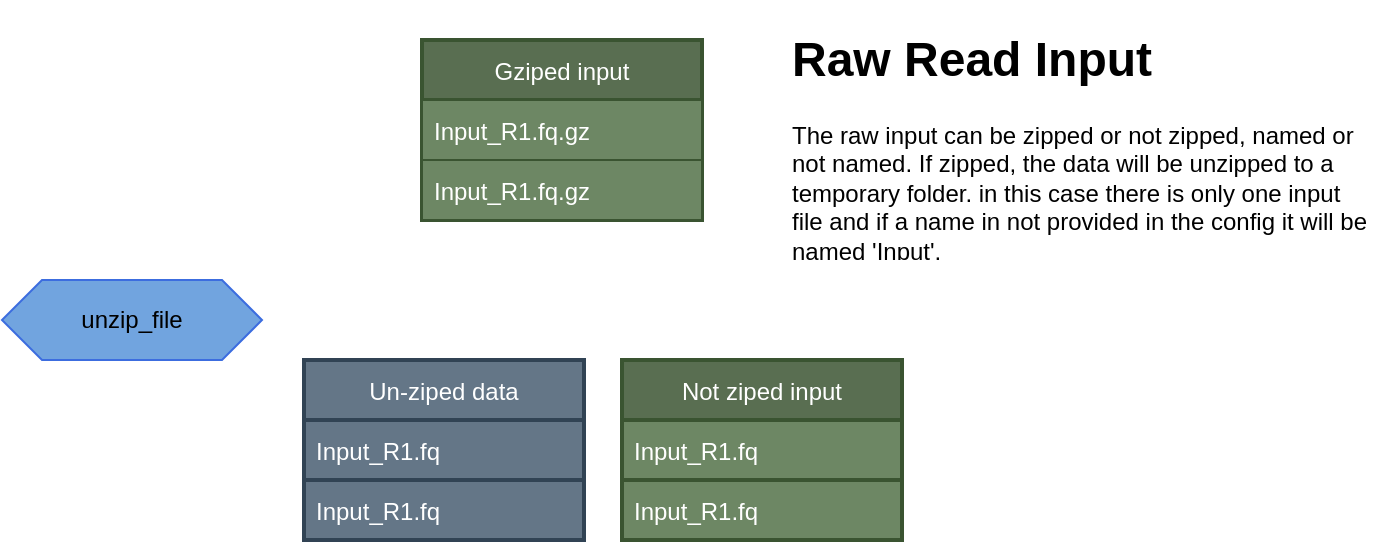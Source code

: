 <mxfile version="18.0.6" type="github">
  <diagram id="f_M_BV4vzWHAYqFdbZKb" name="Page-1">
    <mxGraphModel dx="756" dy="1119" grid="1" gridSize="10" guides="1" tooltips="1" connect="1" arrows="1" fold="1" page="1" pageScale="1" pageWidth="850" pageHeight="1100" math="0" shadow="0">
      <root>
        <mxCell id="0" />
        <mxCell id="1" parent="0" />
        <mxCell id="i98yv0iWhbBMQ4a5bC5F-2" value="unzip_file" style="shape=hexagon;perimeter=hexagonPerimeter2;whiteSpace=wrap;html=1;fixedSize=1;fillColor=#71a4df;fontColor=#000000;strokeColor=#3C6DDF;" vertex="1" parent="1">
          <mxGeometry x="140" y="180" width="130" height="40" as="geometry" />
        </mxCell>
        <mxCell id="i98yv0iWhbBMQ4a5bC5F-4" value="Gziped input" style="swimlane;fontStyle=0;childLayout=stackLayout;horizontal=1;startSize=30;horizontalStack=0;resizeParent=1;resizeParentMax=0;resizeLast=0;collapsible=1;marginBottom=0;strokeColor=#3A5431;fillColor=#596E51;fontColor=#ffffff;strokeWidth=2;" vertex="1" parent="1">
          <mxGeometry x="350" y="60" width="140" height="90" as="geometry" />
        </mxCell>
        <mxCell id="i98yv0iWhbBMQ4a5bC5F-5" value="Input_R1.fq.gz" style="text;strokeColor=#3A5431;fillColor=#6d8764;align=left;verticalAlign=middle;spacingLeft=4;spacingRight=4;overflow=hidden;points=[[0,0.5],[1,0.5]];portConstraint=eastwest;rotatable=0;fontColor=#ffffff;" vertex="1" parent="i98yv0iWhbBMQ4a5bC5F-4">
          <mxGeometry y="30" width="140" height="30" as="geometry" />
        </mxCell>
        <mxCell id="i98yv0iWhbBMQ4a5bC5F-6" value="Input_R1.fq.gz" style="text;strokeColor=#3A5431;fillColor=#6d8764;align=left;verticalAlign=middle;spacingLeft=4;spacingRight=4;overflow=hidden;points=[[0,0.5],[1,0.5]];portConstraint=eastwest;rotatable=0;fontColor=#ffffff;" vertex="1" parent="i98yv0iWhbBMQ4a5bC5F-4">
          <mxGeometry y="60" width="140" height="30" as="geometry" />
        </mxCell>
        <mxCell id="i98yv0iWhbBMQ4a5bC5F-8" value="Not ziped input" style="swimlane;fontStyle=0;childLayout=stackLayout;horizontal=1;startSize=30;horizontalStack=0;resizeParent=1;resizeParentMax=0;resizeLast=0;collapsible=1;marginBottom=0;strokeColor=#3A5431;fillColor=#596E51;fontColor=#ffffff;strokeWidth=2;" vertex="1" parent="1">
          <mxGeometry x="450" y="220" width="140" height="90" as="geometry" />
        </mxCell>
        <mxCell id="i98yv0iWhbBMQ4a5bC5F-9" value="Input_R1.fq" style="text;strokeColor=#3A5431;fillColor=#6d8764;align=left;verticalAlign=middle;spacingLeft=4;spacingRight=4;overflow=hidden;points=[[0,0.5],[1,0.5]];portConstraint=eastwest;rotatable=0;fontColor=#ffffff;strokeWidth=2;" vertex="1" parent="i98yv0iWhbBMQ4a5bC5F-8">
          <mxGeometry y="30" width="140" height="30" as="geometry" />
        </mxCell>
        <mxCell id="i98yv0iWhbBMQ4a5bC5F-10" value="Input_R1.fq" style="text;strokeColor=#3A5431;fillColor=#6d8764;align=left;verticalAlign=middle;spacingLeft=4;spacingRight=4;overflow=hidden;points=[[0,0.5],[1,0.5]];portConstraint=eastwest;rotatable=0;fontColor=#ffffff;strokeWidth=2;" vertex="1" parent="i98yv0iWhbBMQ4a5bC5F-8">
          <mxGeometry y="60" width="140" height="30" as="geometry" />
        </mxCell>
        <mxCell id="i98yv0iWhbBMQ4a5bC5F-11" value="&lt;h1&gt;Raw Read Input&lt;/h1&gt;&lt;div&gt;The raw input can be zipped or not zipped, named or not named. If zipped, the data will be unzipped to a temporary folder. in this case there is only one input file and if a name in not provided in the config it will be named &#39;Input&#39;.&lt;br&gt;&lt;/div&gt;" style="text;html=1;strokeColor=none;fillColor=none;spacing=5;spacingTop=-20;whiteSpace=wrap;overflow=hidden;rounded=0;" vertex="1" parent="1">
          <mxGeometry x="530" y="50" width="300" height="120" as="geometry" />
        </mxCell>
        <mxCell id="i98yv0iWhbBMQ4a5bC5F-12" value="Un-ziped data" style="swimlane;fontStyle=0;childLayout=stackLayout;horizontal=1;startSize=30;horizontalStack=0;resizeParent=1;resizeParentMax=0;resizeLast=0;collapsible=1;marginBottom=0;strokeColor=#314354;fillColor=#647687;fontColor=#ffffff;strokeWidth=2;" vertex="1" parent="1">
          <mxGeometry x="291" y="220" width="140" height="90" as="geometry" />
        </mxCell>
        <mxCell id="i98yv0iWhbBMQ4a5bC5F-13" value="Input_R1.fq" style="text;strokeColor=#314354;fillColor=#647687;align=left;verticalAlign=middle;spacingLeft=4;spacingRight=4;overflow=hidden;points=[[0,0.5],[1,0.5]];portConstraint=eastwest;rotatable=0;fontColor=#ffffff;strokeWidth=2;" vertex="1" parent="i98yv0iWhbBMQ4a5bC5F-12">
          <mxGeometry y="30" width="140" height="30" as="geometry" />
        </mxCell>
        <mxCell id="i98yv0iWhbBMQ4a5bC5F-14" value="Input_R1.fq" style="text;strokeColor=#314354;fillColor=#647687;align=left;verticalAlign=middle;spacingLeft=4;spacingRight=4;overflow=hidden;points=[[0,0.5],[1,0.5]];portConstraint=eastwest;rotatable=0;fontColor=#ffffff;strokeWidth=2;" vertex="1" parent="i98yv0iWhbBMQ4a5bC5F-12">
          <mxGeometry y="60" width="140" height="30" as="geometry" />
        </mxCell>
      </root>
    </mxGraphModel>
  </diagram>
</mxfile>
